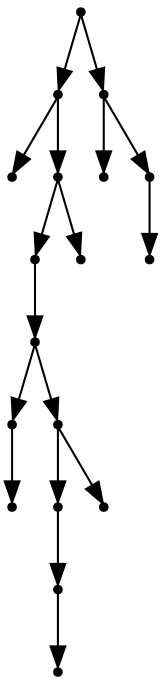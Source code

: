 digraph {
  17 [shape=point];
  12 [shape=point];
  0 [shape=point];
  11 [shape=point];
  9 [shape=point];
  8 [shape=point];
  2 [shape=point];
  1 [shape=point];
  7 [shape=point];
  5 [shape=point];
  4 [shape=point];
  3 [shape=point];
  6 [shape=point];
  10 [shape=point];
  16 [shape=point];
  13 [shape=point];
  15 [shape=point];
  14 [shape=point];
17 -> 12;
12 -> 0;
12 -> 11;
11 -> 9;
9 -> 8;
8 -> 2;
2 -> 1;
8 -> 7;
7 -> 5;
5 -> 4;
4 -> 3;
7 -> 6;
11 -> 10;
17 -> 16;
16 -> 13;
16 -> 15;
15 -> 14;
}

